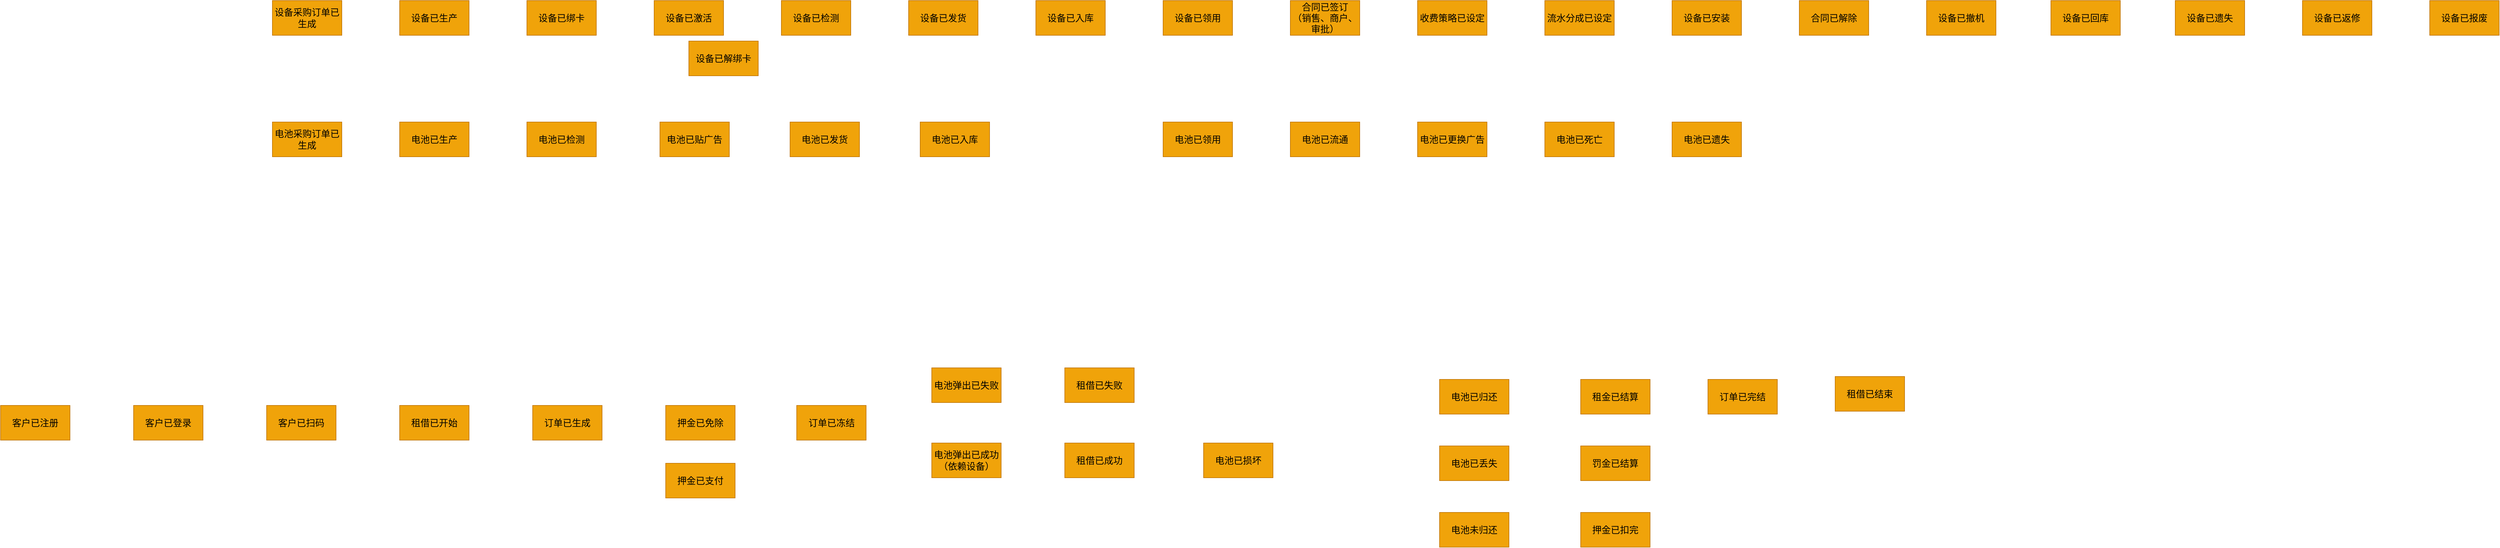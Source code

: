 <mxfile version="12.3.8" type="github" pages="1">
  <diagram id="PaWVrE_bjgCVeMJHbKoL" name="Page-1">
    <mxGraphModel dx="3050" dy="749" grid="1" gridSize="10" guides="1" tooltips="1" connect="1" arrows="1" fold="1" page="1" pageScale="1" pageWidth="827" pageHeight="1169" math="0" shadow="0">
      <root>
        <mxCell id="0"/>
        <mxCell id="1" parent="0"/>
        <mxCell id="Uv2NzFDJamYf4xEThqLQ-1" value="设备已发货" style="rounded=0;whiteSpace=wrap;html=1;fillColor=#f0a30a;strokeColor=#BD7000;fontColor=#000000;fontSize=16;" parent="1" vertex="1">
          <mxGeometry x="130" y="170" width="120" height="60" as="geometry"/>
        </mxCell>
        <mxCell id="qlIPXGJpVj5MMrCKtFdA-2" value="设备已检测" style="rounded=0;whiteSpace=wrap;html=1;strokeColor=#BD7000;fillColor=#f0a30a;fontSize=16;" parent="1" vertex="1">
          <mxGeometry x="-90" y="170" width="120" height="60" as="geometry"/>
        </mxCell>
        <mxCell id="qlIPXGJpVj5MMrCKtFdA-3" value="设备已激活" style="rounded=0;whiteSpace=wrap;html=1;strokeColor=#BD7000;fillColor=#f0a30a;fontSize=16;" parent="1" vertex="1">
          <mxGeometry x="-310" y="170" width="120" height="60" as="geometry"/>
        </mxCell>
        <mxCell id="qlIPXGJpVj5MMrCKtFdA-4" value="设备已解绑卡" style="rounded=0;whiteSpace=wrap;html=1;strokeColor=#BD7000;fillColor=#f0a30a;fontSize=16;" parent="1" vertex="1">
          <mxGeometry x="-250" y="240" width="120" height="60" as="geometry"/>
        </mxCell>
        <mxCell id="qlIPXGJpVj5MMrCKtFdA-5" value="设备已绑卡" style="rounded=0;whiteSpace=wrap;html=1;strokeColor=#BD7000;fillColor=#f0a30a;fontSize=16;" parent="1" vertex="1">
          <mxGeometry x="-530" y="170" width="120" height="60" as="geometry"/>
        </mxCell>
        <mxCell id="qlIPXGJpVj5MMrCKtFdA-6" value="设备已生产" style="rounded=0;whiteSpace=wrap;html=1;strokeColor=#BD7000;fillColor=#f0a30a;fontSize=16;" parent="1" vertex="1">
          <mxGeometry x="-750" y="170" width="120" height="60" as="geometry"/>
        </mxCell>
        <mxCell id="qlIPXGJpVj5MMrCKtFdA-7" value="设备采购订单已生成" style="rounded=0;whiteSpace=wrap;html=1;strokeColor=#BD7000;fillColor=#f0a30a;fontSize=16;" parent="1" vertex="1">
          <mxGeometry x="-970" y="170" width="120" height="60" as="geometry"/>
        </mxCell>
        <mxCell id="qlIPXGJpVj5MMrCKtFdA-8" value="电池采购订单已生成" style="rounded=0;whiteSpace=wrap;html=1;strokeColor=#BD7000;fillColor=#f0a30a;fontSize=16;" parent="1" vertex="1">
          <mxGeometry x="-970" y="380" width="120" height="60" as="geometry"/>
        </mxCell>
        <mxCell id="qlIPXGJpVj5MMrCKtFdA-9" value="电池已生产" style="rounded=0;whiteSpace=wrap;html=1;strokeColor=#BD7000;fillColor=#f0a30a;fontSize=16;" parent="1" vertex="1">
          <mxGeometry x="-750" y="380" width="120" height="60" as="geometry"/>
        </mxCell>
        <mxCell id="qlIPXGJpVj5MMrCKtFdA-10" value="电池已检测" style="rounded=0;whiteSpace=wrap;html=1;strokeColor=#BD7000;fillColor=#f0a30a;fontSize=16;" parent="1" vertex="1">
          <mxGeometry x="-530" y="380" width="120" height="60" as="geometry"/>
        </mxCell>
        <mxCell id="qlIPXGJpVj5MMrCKtFdA-11" value="电池已贴广告" style="rounded=0;whiteSpace=wrap;html=1;strokeColor=#BD7000;fillColor=#f0a30a;fontSize=16;" parent="1" vertex="1">
          <mxGeometry x="-300" y="380" width="120" height="60" as="geometry"/>
        </mxCell>
        <mxCell id="qlIPXGJpVj5MMrCKtFdA-12" value="电池已发货" style="rounded=0;whiteSpace=wrap;html=1;strokeColor=#BD7000;fillColor=#f0a30a;fontSize=16;" parent="1" vertex="1">
          <mxGeometry x="-75" y="380" width="120" height="60" as="geometry"/>
        </mxCell>
        <mxCell id="qlIPXGJpVj5MMrCKtFdA-13" value="设备已入库" style="rounded=0;whiteSpace=wrap;html=1;fillColor=#f0a30a;strokeColor=#BD7000;fontColor=#000000;fontSize=16;" parent="1" vertex="1">
          <mxGeometry x="350" y="170" width="120" height="60" as="geometry"/>
        </mxCell>
        <mxCell id="qlIPXGJpVj5MMrCKtFdA-14" value="电池已入库" style="rounded=0;whiteSpace=wrap;html=1;fillColor=#f0a30a;strokeColor=#BD7000;fontColor=#000000;fontSize=16;" parent="1" vertex="1">
          <mxGeometry x="150" y="380" width="120" height="60" as="geometry"/>
        </mxCell>
        <mxCell id="qlIPXGJpVj5MMrCKtFdA-15" value="设备已领用" style="rounded=0;whiteSpace=wrap;html=1;fillColor=#f0a30a;strokeColor=#BD7000;fontColor=#000000;fontSize=16;" parent="1" vertex="1">
          <mxGeometry x="570" y="170" width="120" height="60" as="geometry"/>
        </mxCell>
        <mxCell id="qlIPXGJpVj5MMrCKtFdA-16" value="电池已领用" style="rounded=0;whiteSpace=wrap;html=1;fillColor=#f0a30a;strokeColor=#BD7000;fontColor=#000000;fontSize=16;" parent="1" vertex="1">
          <mxGeometry x="570" y="380" width="120" height="60" as="geometry"/>
        </mxCell>
        <mxCell id="qlIPXGJpVj5MMrCKtFdA-17" value="合同已签订&lt;br&gt;（销售、商户、审批）" style="rounded=0;whiteSpace=wrap;html=1;fillColor=#f0a30a;strokeColor=#BD7000;fontColor=#000000;fontSize=16;" parent="1" vertex="1">
          <mxGeometry x="790" y="170" width="120" height="60" as="geometry"/>
        </mxCell>
        <mxCell id="qlIPXGJpVj5MMrCKtFdA-18" value="电池已流通" style="rounded=0;whiteSpace=wrap;html=1;fillColor=#f0a30a;strokeColor=#BD7000;fontColor=#000000;fontSize=16;" parent="1" vertex="1">
          <mxGeometry x="790" y="380" width="120" height="60" as="geometry"/>
        </mxCell>
        <mxCell id="qlIPXGJpVj5MMrCKtFdA-19" value="电池已死亡" style="rounded=0;whiteSpace=wrap;html=1;fillColor=#f0a30a;strokeColor=#BD7000;fontColor=#000000;fontSize=16;" parent="1" vertex="1">
          <mxGeometry x="1230" y="380" width="120" height="60" as="geometry"/>
        </mxCell>
        <mxCell id="qlIPXGJpVj5MMrCKtFdA-20" value="电池已遗失" style="rounded=0;whiteSpace=wrap;html=1;fillColor=#f0a30a;strokeColor=#BD7000;fontColor=#000000;fontSize=16;" parent="1" vertex="1">
          <mxGeometry x="1450" y="380" width="120" height="60" as="geometry"/>
        </mxCell>
        <mxCell id="qlIPXGJpVj5MMrCKtFdA-21" value="收费策略已设定" style="rounded=0;whiteSpace=wrap;html=1;fillColor=#f0a30a;strokeColor=#BD7000;fontColor=#000000;fontSize=16;" parent="1" vertex="1">
          <mxGeometry x="1010" y="170" width="120" height="60" as="geometry"/>
        </mxCell>
        <mxCell id="qlIPXGJpVj5MMrCKtFdA-22" value="流水分成已设定" style="rounded=0;whiteSpace=wrap;html=1;fillColor=#f0a30a;strokeColor=#BD7000;fontColor=#000000;fontSize=16;" parent="1" vertex="1">
          <mxGeometry x="1230" y="170" width="120" height="60" as="geometry"/>
        </mxCell>
        <mxCell id="qlIPXGJpVj5MMrCKtFdA-23" value="合同已解除" style="rounded=0;whiteSpace=wrap;html=1;fillColor=#f0a30a;strokeColor=#BD7000;fontColor=#000000;fontSize=16;" parent="1" vertex="1">
          <mxGeometry x="1670" y="170" width="120" height="60" as="geometry"/>
        </mxCell>
        <mxCell id="qlIPXGJpVj5MMrCKtFdA-24" value="设备已撤机" style="rounded=0;whiteSpace=wrap;html=1;fillColor=#f0a30a;strokeColor=#BD7000;fontColor=#000000;fontSize=16;" parent="1" vertex="1">
          <mxGeometry x="1890" y="170" width="120" height="60" as="geometry"/>
        </mxCell>
        <mxCell id="qlIPXGJpVj5MMrCKtFdA-25" value="设备已遗失" style="rounded=0;whiteSpace=wrap;html=1;fillColor=#f0a30a;strokeColor=#BD7000;fontColor=#000000;fontSize=16;" parent="1" vertex="1">
          <mxGeometry x="2320" y="170" width="120" height="60" as="geometry"/>
        </mxCell>
        <mxCell id="qlIPXGJpVj5MMrCKtFdA-26" value="设备已返修" style="rounded=0;whiteSpace=wrap;html=1;fillColor=#f0a30a;strokeColor=#BD7000;fontColor=#000000;fontSize=16;" parent="1" vertex="1">
          <mxGeometry x="2540" y="170" width="120" height="60" as="geometry"/>
        </mxCell>
        <mxCell id="qlIPXGJpVj5MMrCKtFdA-27" value="设备已报废" style="rounded=0;whiteSpace=wrap;html=1;fillColor=#f0a30a;strokeColor=#BD7000;fontColor=#000000;fontSize=16;" parent="1" vertex="1">
          <mxGeometry x="2760" y="170" width="120" height="60" as="geometry"/>
        </mxCell>
        <mxCell id="qlIPXGJpVj5MMrCKtFdA-28" value="设备已安装" style="rounded=0;whiteSpace=wrap;html=1;fillColor=#f0a30a;strokeColor=#BD7000;fontColor=#000000;fontSize=16;" parent="1" vertex="1">
          <mxGeometry x="1450" y="170" width="120" height="60" as="geometry"/>
        </mxCell>
        <mxCell id="qlIPXGJpVj5MMrCKtFdA-29" value="设备已回库" style="rounded=0;whiteSpace=wrap;html=1;fillColor=#f0a30a;strokeColor=#BD7000;fontColor=#000000;fontSize=16;" parent="1" vertex="1">
          <mxGeometry x="2105" y="170" width="120" height="60" as="geometry"/>
        </mxCell>
        <mxCell id="qlIPXGJpVj5MMrCKtFdA-30" value="客户已注册" style="rounded=0;whiteSpace=wrap;html=1;strokeColor=#BD7000;fillColor=#f0a30a;fontSize=16;" parent="1" vertex="1">
          <mxGeometry x="-1440" y="870" width="120" height="60" as="geometry"/>
        </mxCell>
        <mxCell id="qlIPXGJpVj5MMrCKtFdA-31" value="客户已扫码" style="rounded=0;whiteSpace=wrap;html=1;strokeColor=#BD7000;fillColor=#f0a30a;fontSize=16;" parent="1" vertex="1">
          <mxGeometry x="-980" y="870" width="120" height="60" as="geometry"/>
        </mxCell>
        <mxCell id="qlIPXGJpVj5MMrCKtFdA-33" value="押金已支付" style="rounded=0;whiteSpace=wrap;html=1;strokeColor=#BD7000;fillColor=#f0a30a;fontSize=16;" parent="1" vertex="1">
          <mxGeometry x="-290" y="970" width="120" height="60" as="geometry"/>
        </mxCell>
        <mxCell id="qlIPXGJpVj5MMrCKtFdA-34" value="电池弹出已成功&lt;br&gt;（依赖设备）" style="rounded=0;whiteSpace=wrap;html=1;strokeColor=#BD7000;fillColor=#f0a30a;fontSize=16;" parent="1" vertex="1">
          <mxGeometry x="170" y="935" width="120" height="60" as="geometry"/>
        </mxCell>
        <mxCell id="qlIPXGJpVj5MMrCKtFdA-35" value="电池已归还" style="rounded=0;whiteSpace=wrap;html=1;strokeColor=#BD7000;fillColor=#f0a30a;fontSize=16;" parent="1" vertex="1">
          <mxGeometry x="1048" y="825" width="120" height="60" as="geometry"/>
        </mxCell>
        <mxCell id="qlIPXGJpVj5MMrCKtFdA-36" value="订单已生成" style="rounded=0;whiteSpace=wrap;html=1;strokeColor=#BD7000;fillColor=#f0a30a;fontSize=16;" parent="1" vertex="1">
          <mxGeometry x="-520" y="870" width="120" height="60" as="geometry"/>
        </mxCell>
        <mxCell id="qlIPXGJpVj5MMrCKtFdA-37" value="租金已结算" style="rounded=0;whiteSpace=wrap;html=1;strokeColor=#BD7000;fillColor=#f0a30a;fontSize=16;" parent="1" vertex="1">
          <mxGeometry x="1292" y="825" width="120" height="60" as="geometry"/>
        </mxCell>
        <mxCell id="qlIPXGJpVj5MMrCKtFdA-38" value="订单已完结" style="rounded=0;whiteSpace=wrap;html=1;strokeColor=#BD7000;fillColor=#f0a30a;fontSize=16;" parent="1" vertex="1">
          <mxGeometry x="1512" y="825" width="120" height="60" as="geometry"/>
        </mxCell>
        <mxCell id="qlIPXGJpVj5MMrCKtFdA-39" value="电池已更换广告" style="rounded=0;whiteSpace=wrap;html=1;fillColor=#f0a30a;strokeColor=#BD7000;fontColor=#000000;fontSize=16;" parent="1" vertex="1">
          <mxGeometry x="1010" y="380" width="120" height="60" as="geometry"/>
        </mxCell>
        <mxCell id="jIkyvSVbxXbPpyPXH2d0-1" value="押金已免除" style="rounded=0;whiteSpace=wrap;html=1;strokeColor=#BD7000;fillColor=#f0a30a;fontSize=16;" parent="1" vertex="1">
          <mxGeometry x="-290" y="870" width="120" height="60" as="geometry"/>
        </mxCell>
        <mxCell id="jIkyvSVbxXbPpyPXH2d0-2" value="电池弹出已失败" style="rounded=0;whiteSpace=wrap;html=1;strokeColor=#BD7000;fillColor=#f0a30a;fontSize=16;" parent="1" vertex="1">
          <mxGeometry x="170" y="805" width="120" height="60" as="geometry"/>
        </mxCell>
        <mxCell id="jIkyvSVbxXbPpyPXH2d0-3" value="租借已成功" style="rounded=0;whiteSpace=wrap;html=1;strokeColor=#BD7000;fillColor=#f0a30a;fontSize=16;" parent="1" vertex="1">
          <mxGeometry x="400" y="935" width="120" height="60" as="geometry"/>
        </mxCell>
        <mxCell id="jIkyvSVbxXbPpyPXH2d0-4" value="订单已冻结" style="rounded=0;whiteSpace=wrap;html=1;strokeColor=#BD7000;fillColor=#f0a30a;fontSize=16;" parent="1" vertex="1">
          <mxGeometry x="-63.5" y="870" width="120" height="60" as="geometry"/>
        </mxCell>
        <mxCell id="jIkyvSVbxXbPpyPXH2d0-5" value="客户已登录" style="rounded=0;whiteSpace=wrap;html=1;strokeColor=#BD7000;fillColor=#f0a30a;fontSize=16;" parent="1" vertex="1">
          <mxGeometry x="-1210" y="870" width="120" height="60" as="geometry"/>
        </mxCell>
        <mxCell id="jIkyvSVbxXbPpyPXH2d0-6" value="租借已开始" style="rounded=0;whiteSpace=wrap;html=1;strokeColor=#BD7000;fillColor=#f0a30a;fontSize=16;" parent="1" vertex="1">
          <mxGeometry x="-750" y="870" width="120" height="60" as="geometry"/>
        </mxCell>
        <mxCell id="jIkyvSVbxXbPpyPXH2d0-7" value="租借已结束" style="rounded=0;whiteSpace=wrap;html=1;strokeColor=#BD7000;fillColor=#f0a30a;fontSize=16;" parent="1" vertex="1">
          <mxGeometry x="1732" y="820" width="120" height="60" as="geometry"/>
        </mxCell>
        <mxCell id="jIkyvSVbxXbPpyPXH2d0-8" value="租借已失败" style="rounded=0;whiteSpace=wrap;html=1;strokeColor=#BD7000;fillColor=#f0a30a;fontSize=16;" parent="1" vertex="1">
          <mxGeometry x="400" y="805" width="120" height="60" as="geometry"/>
        </mxCell>
        <mxCell id="jIkyvSVbxXbPpyPXH2d0-9" value="电池已丢失" style="rounded=0;whiteSpace=wrap;html=1;strokeColor=#BD7000;fillColor=#f0a30a;fontSize=16;" parent="1" vertex="1">
          <mxGeometry x="1048" y="940" width="120" height="60" as="geometry"/>
        </mxCell>
        <mxCell id="jIkyvSVbxXbPpyPXH2d0-10" value="罚金已结算" style="rounded=0;whiteSpace=wrap;html=1;strokeColor=#BD7000;fillColor=#f0a30a;fontSize=16;" parent="1" vertex="1">
          <mxGeometry x="1292" y="940" width="120" height="60" as="geometry"/>
        </mxCell>
        <mxCell id="t114s9SIJll-Zf4ueO5M-1" value="押金已扣完" style="rounded=0;whiteSpace=wrap;html=1;strokeColor=#BD7000;fillColor=#f0a30a;fontSize=16;" vertex="1" parent="1">
          <mxGeometry x="1292" y="1055" width="120" height="60" as="geometry"/>
        </mxCell>
        <mxCell id="t114s9SIJll-Zf4ueO5M-2" value="电池已损坏" style="rounded=0;whiteSpace=wrap;html=1;strokeColor=#BD7000;fillColor=#f0a30a;fontSize=16;" vertex="1" parent="1">
          <mxGeometry x="640" y="935" width="120" height="60" as="geometry"/>
        </mxCell>
        <mxCell id="t114s9SIJll-Zf4ueO5M-3" value="电池未归还" style="rounded=0;whiteSpace=wrap;html=1;strokeColor=#BD7000;fillColor=#f0a30a;fontSize=16;" vertex="1" parent="1">
          <mxGeometry x="1048" y="1055" width="120" height="60" as="geometry"/>
        </mxCell>
      </root>
    </mxGraphModel>
  </diagram>
</mxfile>
